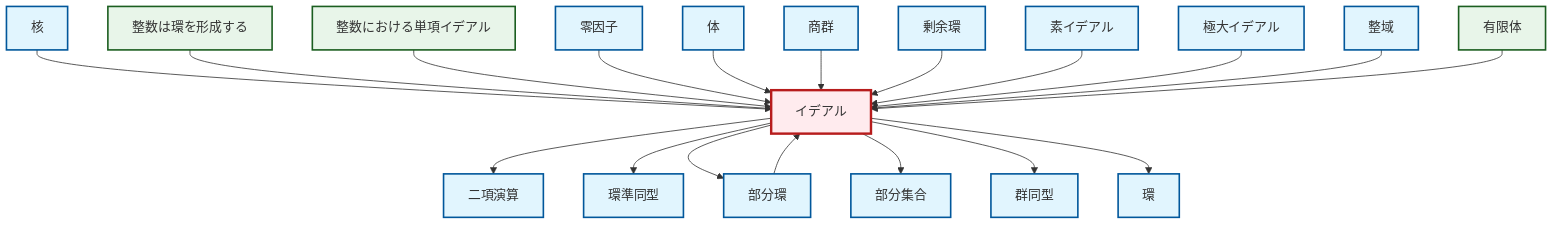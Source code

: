 graph TD
    classDef definition fill:#e1f5fe,stroke:#01579b,stroke-width:2px
    classDef theorem fill:#f3e5f5,stroke:#4a148c,stroke-width:2px
    classDef axiom fill:#fff3e0,stroke:#e65100,stroke-width:2px
    classDef example fill:#e8f5e9,stroke:#1b5e20,stroke-width:2px
    classDef current fill:#ffebee,stroke:#b71c1c,stroke-width:3px
    def-integral-domain["整域"]:::definition
    ex-principal-ideal["整数における単項イデアル"]:::example
    def-prime-ideal["素イデアル"]:::definition
    def-binary-operation["二項演算"]:::definition
    def-field["体"]:::definition
    def-quotient-group["商群"]:::definition
    def-kernel["核"]:::definition
    def-ideal["イデアル"]:::definition
    def-subset["部分集合"]:::definition
    def-maximal-ideal["極大イデアル"]:::definition
    def-isomorphism["群同型"]:::definition
    def-ring-homomorphism["環準同型"]:::definition
    def-ring["環"]:::definition
    def-quotient-ring["剰余環"]:::definition
    ex-integers-ring["整数は環を形成する"]:::example
    ex-finite-field["有限体"]:::example
    def-subring["部分環"]:::definition
    def-zero-divisor["零因子"]:::definition
    def-ideal --> def-binary-operation
    def-kernel --> def-ideal
    ex-integers-ring --> def-ideal
    def-ideal --> def-ring-homomorphism
    ex-principal-ideal --> def-ideal
    def-ideal --> def-subring
    def-zero-divisor --> def-ideal
    def-field --> def-ideal
    def-quotient-group --> def-ideal
    def-ideal --> def-subset
    def-ideal --> def-isomorphism
    def-quotient-ring --> def-ideal
    def-prime-ideal --> def-ideal
    def-maximal-ideal --> def-ideal
    def-integral-domain --> def-ideal
    def-ideal --> def-ring
    ex-finite-field --> def-ideal
    def-subring --> def-ideal
    class def-ideal current